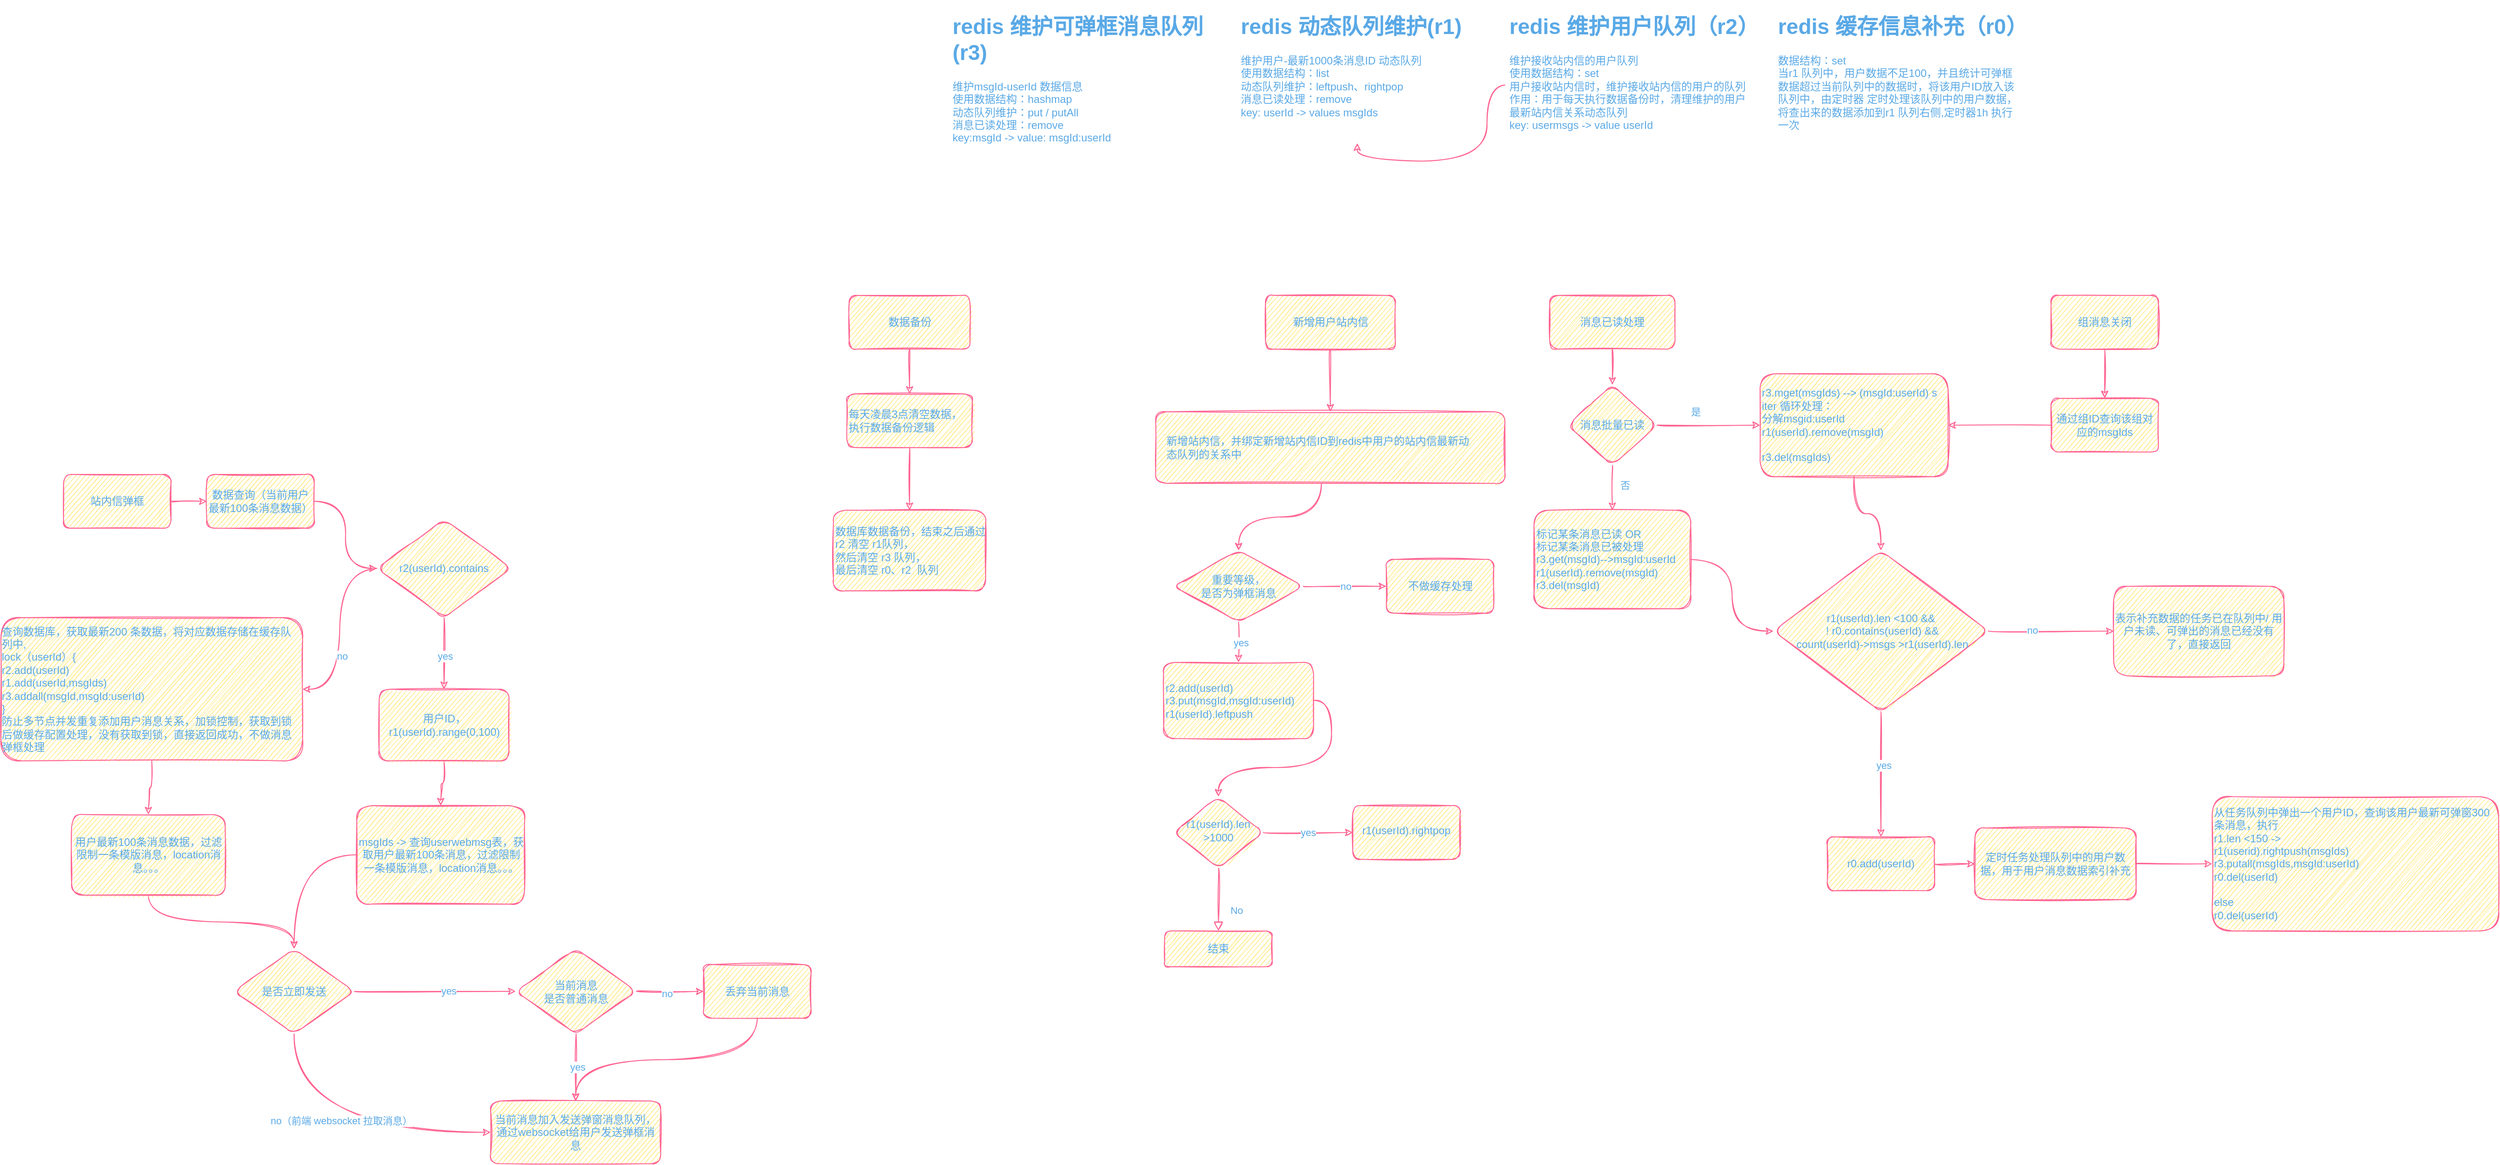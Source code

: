 <mxfile version="16.4.7" type="github">
  <diagram id="C5RBs43oDa-KdzZeNtuy" name="Page-1">
    <mxGraphModel dx="2837" dy="1937" grid="1" gridSize="10" guides="1" tooltips="1" connect="1" arrows="1" fold="1" page="1" pageScale="1" pageWidth="827" pageHeight="1169" math="0" shadow="0">
      <root>
        <mxCell id="WIyWlLk6GJQsqaUBKTNV-0" />
        <mxCell id="WIyWlLk6GJQsqaUBKTNV-1" parent="WIyWlLk6GJQsqaUBKTNV-0" />
        <mxCell id="-cFR_FY4Ac59gnSg9RBy-1" value="" style="edgeStyle=orthogonalEdgeStyle;curved=1;rounded=1;sketch=1;orthogonalLoop=1;jettySize=auto;html=1;fontColor=#5AA9E6;strokeColor=#FF6392;fillColor=#FFE45E;" edge="1" parent="WIyWlLk6GJQsqaUBKTNV-1" source="WIyWlLk6GJQsqaUBKTNV-3" target="-cFR_FY4Ac59gnSg9RBy-0">
          <mxGeometry relative="1" as="geometry" />
        </mxCell>
        <mxCell id="WIyWlLk6GJQsqaUBKTNV-3" value="新增用户站内信" style="rounded=1;whiteSpace=wrap;html=1;fontSize=12;glass=0;strokeWidth=1;shadow=0;sketch=1;fillColor=#FFE45E;strokeColor=#FF6392;fontColor=#5AA9E6;" parent="WIyWlLk6GJQsqaUBKTNV-1" vertex="1">
          <mxGeometry x="252.5" y="-60" width="145" height="60" as="geometry" />
        </mxCell>
        <mxCell id="WIyWlLk6GJQsqaUBKTNV-8" value="No" style="rounded=1;html=1;jettySize=auto;orthogonalLoop=1;fontSize=11;endArrow=block;endFill=0;endSize=8;strokeWidth=1;shadow=0;labelBackgroundColor=none;edgeStyle=orthogonalEdgeStyle;sketch=1;curved=1;strokeColor=#FF6392;fontColor=#5AA9E6;" parent="WIyWlLk6GJQsqaUBKTNV-1" source="WIyWlLk6GJQsqaUBKTNV-10" target="WIyWlLk6GJQsqaUBKTNV-11" edge="1">
          <mxGeometry x="0.333" y="20" relative="1" as="geometry">
            <mxPoint as="offset" />
          </mxGeometry>
        </mxCell>
        <mxCell id="-cFR_FY4Ac59gnSg9RBy-32" value="yes" style="edgeStyle=orthogonalEdgeStyle;curved=1;rounded=1;sketch=1;orthogonalLoop=1;jettySize=auto;html=1;fontColor=#5AA9E6;strokeColor=#FF6392;fillColor=#FFE45E;" edge="1" parent="WIyWlLk6GJQsqaUBKTNV-1" source="WIyWlLk6GJQsqaUBKTNV-10" target="-cFR_FY4Ac59gnSg9RBy-31">
          <mxGeometry relative="1" as="geometry" />
        </mxCell>
        <mxCell id="WIyWlLk6GJQsqaUBKTNV-10" value="r1(userId).len&lt;br&gt;&amp;gt;1000" style="rhombus;whiteSpace=wrap;html=1;shadow=0;fontFamily=Helvetica;fontSize=12;align=center;strokeWidth=1;spacing=6;spacingTop=-4;sketch=1;rounded=1;fillColor=#FFE45E;strokeColor=#FF6392;fontColor=#5AA9E6;" parent="WIyWlLk6GJQsqaUBKTNV-1" vertex="1">
          <mxGeometry x="150" y="500" width="100" height="80" as="geometry" />
        </mxCell>
        <mxCell id="WIyWlLk6GJQsqaUBKTNV-11" value="结束" style="rounded=1;whiteSpace=wrap;html=1;fontSize=12;glass=0;strokeWidth=1;shadow=0;sketch=1;fillColor=#FFE45E;strokeColor=#FF6392;fontColor=#5AA9E6;" parent="WIyWlLk6GJQsqaUBKTNV-1" vertex="1">
          <mxGeometry x="140" y="650" width="120" height="40" as="geometry" />
        </mxCell>
        <mxCell id="-cFR_FY4Ac59gnSg9RBy-0" value="" style="whiteSpace=wrap;html=1;fillColor=#FFE45E;strokeColor=#FF6392;fontColor=#5AA9E6;rounded=1;glass=0;strokeWidth=1;shadow=0;sketch=1;" vertex="1" parent="WIyWlLk6GJQsqaUBKTNV-1">
          <mxGeometry x="130" y="70" width="390" height="80" as="geometry" />
        </mxCell>
        <mxCell id="-cFR_FY4Ac59gnSg9RBy-24" value="" style="edgeStyle=orthogonalEdgeStyle;curved=1;rounded=1;sketch=1;orthogonalLoop=1;jettySize=auto;html=1;fontColor=#5AA9E6;strokeColor=#FF6392;fillColor=#FFE45E;" edge="1" parent="WIyWlLk6GJQsqaUBKTNV-1" source="-cFR_FY4Ac59gnSg9RBy-3" target="-cFR_FY4Ac59gnSg9RBy-23">
          <mxGeometry relative="1" as="geometry" />
        </mxCell>
        <mxCell id="-cFR_FY4Ac59gnSg9RBy-3" value="新增站内信，并绑定新增站内信ID到redis中用户的站内信最新动态队列的关系中&lt;br&gt;" style="text;html=1;strokeColor=none;fillColor=none;align=left;verticalAlign=middle;whiteSpace=wrap;rounded=1;sketch=1;fontColor=#5AA9E6;" vertex="1" parent="WIyWlLk6GJQsqaUBKTNV-1">
          <mxGeometry x="140" y="70" width="350" height="80" as="geometry" />
        </mxCell>
        <mxCell id="-cFR_FY4Ac59gnSg9RBy-7" value="&lt;h1&gt;redis 动态队列维护(r1)&lt;/h1&gt;&lt;div&gt;维护用户-最新1000条消息ID 动态队列&lt;/div&gt;&lt;div&gt;使用数据结构：list&lt;/div&gt;&lt;div&gt;动态队列维护：leftpush、rightpop&lt;/div&gt;&lt;div&gt;消息已读处理：remove&lt;/div&gt;&lt;div&gt;key: userId -&amp;gt; values msgIds&lt;/div&gt;" style="text;html=1;strokeColor=none;fillColor=none;spacing=5;spacingTop=-20;whiteSpace=wrap;overflow=hidden;rounded=1;sketch=1;fontColor=#5AA9E6;" vertex="1" parent="WIyWlLk6GJQsqaUBKTNV-1">
          <mxGeometry x="220" y="-380" width="270" height="150" as="geometry" />
        </mxCell>
        <mxCell id="-cFR_FY4Ac59gnSg9RBy-9" style="edgeStyle=orthogonalEdgeStyle;curved=1;rounded=1;sketch=1;orthogonalLoop=1;jettySize=auto;html=1;entryX=0.5;entryY=1;entryDx=0;entryDy=0;fontColor=#5AA9E6;strokeColor=#FF6392;fillColor=#FFE45E;" edge="1" parent="WIyWlLk6GJQsqaUBKTNV-1" source="-cFR_FY4Ac59gnSg9RBy-8" target="-cFR_FY4Ac59gnSg9RBy-7">
          <mxGeometry relative="1" as="geometry" />
        </mxCell>
        <mxCell id="-cFR_FY4Ac59gnSg9RBy-8" value="&lt;h1&gt;redis 维护用户队列（r2）&lt;/h1&gt;&lt;div&gt;维护接收站内信的用户队列&lt;/div&gt;&lt;div&gt;使用数据结构：set&lt;/div&gt;&lt;div&gt;用户接收站内信时，维护接收站内信的用户的队列&lt;/div&gt;&lt;div&gt;作用：用于每天执行数据备份时，清理维护的用户最新站内信关系动态队列&lt;/div&gt;&lt;div&gt;key: usermsgs -&amp;gt; value userId&lt;/div&gt;" style="text;html=1;strokeColor=none;fillColor=none;spacing=5;spacingTop=-20;whiteSpace=wrap;overflow=hidden;rounded=1;sketch=1;fontColor=#5AA9E6;" vertex="1" parent="WIyWlLk6GJQsqaUBKTNV-1">
          <mxGeometry x="520" y="-380" width="280" height="170" as="geometry" />
        </mxCell>
        <mxCell id="-cFR_FY4Ac59gnSg9RBy-14" value="" style="edgeStyle=orthogonalEdgeStyle;curved=1;rounded=1;sketch=1;orthogonalLoop=1;jettySize=auto;html=1;fontColor=#5AA9E6;strokeColor=#FF6392;fillColor=#FFE45E;" edge="1" parent="WIyWlLk6GJQsqaUBKTNV-1" source="-cFR_FY4Ac59gnSg9RBy-10" target="-cFR_FY4Ac59gnSg9RBy-13">
          <mxGeometry relative="1" as="geometry" />
        </mxCell>
        <mxCell id="-cFR_FY4Ac59gnSg9RBy-10" value="消息已读处理" style="rounded=1;whiteSpace=wrap;html=1;fontSize=12;glass=0;strokeWidth=1;shadow=0;sketch=1;fillColor=#FFE45E;strokeColor=#FF6392;fontColor=#5AA9E6;" vertex="1" parent="WIyWlLk6GJQsqaUBKTNV-1">
          <mxGeometry x="570" y="-60" width="140" height="60" as="geometry" />
        </mxCell>
        <mxCell id="-cFR_FY4Ac59gnSg9RBy-16" value="" style="edgeStyle=orthogonalEdgeStyle;curved=1;rounded=1;sketch=1;orthogonalLoop=1;jettySize=auto;html=1;fontColor=#5AA9E6;strokeColor=#FF6392;fillColor=#FFE45E;" edge="1" parent="WIyWlLk6GJQsqaUBKTNV-1" source="-cFR_FY4Ac59gnSg9RBy-13" target="-cFR_FY4Ac59gnSg9RBy-15">
          <mxGeometry relative="1" as="geometry" />
        </mxCell>
        <mxCell id="-cFR_FY4Ac59gnSg9RBy-20" value="否" style="edgeLabel;html=1;align=right;verticalAlign=middle;resizable=0;points=[];fontColor=#5AA9E6;rounded=1;" vertex="1" connectable="0" parent="-cFR_FY4Ac59gnSg9RBy-16">
          <mxGeometry x="-0.133" y="4" relative="1" as="geometry">
            <mxPoint x="16" as="offset" />
          </mxGeometry>
        </mxCell>
        <mxCell id="-cFR_FY4Ac59gnSg9RBy-18" value="" style="edgeStyle=orthogonalEdgeStyle;curved=1;rounded=1;sketch=1;orthogonalLoop=1;jettySize=auto;html=1;fontColor=#5AA9E6;strokeColor=#FF6392;fillColor=#FFE45E;" edge="1" parent="WIyWlLk6GJQsqaUBKTNV-1" source="-cFR_FY4Ac59gnSg9RBy-13" target="-cFR_FY4Ac59gnSg9RBy-17">
          <mxGeometry relative="1" as="geometry" />
        </mxCell>
        <mxCell id="-cFR_FY4Ac59gnSg9RBy-19" value="是" style="edgeLabel;html=1;align=center;verticalAlign=middle;resizable=0;points=[];fontColor=#5AA9E6;rounded=1;" vertex="1" connectable="0" parent="-cFR_FY4Ac59gnSg9RBy-18">
          <mxGeometry x="-0.257" y="4" relative="1" as="geometry">
            <mxPoint y="-11" as="offset" />
          </mxGeometry>
        </mxCell>
        <mxCell id="-cFR_FY4Ac59gnSg9RBy-13" value="消息批量已读" style="rhombus;whiteSpace=wrap;html=1;fillColor=#FFE45E;strokeColor=#FF6392;fontColor=#5AA9E6;rounded=1;glass=0;strokeWidth=1;shadow=0;sketch=1;" vertex="1" parent="WIyWlLk6GJQsqaUBKTNV-1">
          <mxGeometry x="590" y="40" width="100" height="90" as="geometry" />
        </mxCell>
        <mxCell id="-cFR_FY4Ac59gnSg9RBy-34" value="" style="edgeStyle=orthogonalEdgeStyle;curved=1;rounded=1;sketch=1;orthogonalLoop=1;jettySize=auto;html=1;fontColor=#5AA9E6;strokeColor=#FF6392;fillColor=#FFE45E;" edge="1" parent="WIyWlLk6GJQsqaUBKTNV-1" source="-cFR_FY4Ac59gnSg9RBy-15" target="-cFR_FY4Ac59gnSg9RBy-33">
          <mxGeometry relative="1" as="geometry" />
        </mxCell>
        <mxCell id="-cFR_FY4Ac59gnSg9RBy-15" value="标记某条消息已读 OR&lt;br&gt;标记某条消息已被处理&lt;br&gt;r3.get(msgId)--&amp;gt;msgId:userId&lt;br&gt;r1(userId).remove(msgId)&lt;br&gt;r3.del(msgId)" style="whiteSpace=wrap;html=1;fillColor=#FFE45E;strokeColor=#FF6392;fontColor=#5AA9E6;rounded=1;glass=0;strokeWidth=1;shadow=0;sketch=1;align=left;" vertex="1" parent="WIyWlLk6GJQsqaUBKTNV-1">
          <mxGeometry x="552.5" y="180" width="175" height="110" as="geometry" />
        </mxCell>
        <mxCell id="-cFR_FY4Ac59gnSg9RBy-35" style="edgeStyle=orthogonalEdgeStyle;curved=1;rounded=1;sketch=1;orthogonalLoop=1;jettySize=auto;html=1;exitX=0.5;exitY=1;exitDx=0;exitDy=0;entryX=0.5;entryY=0;entryDx=0;entryDy=0;fontColor=#5AA9E6;strokeColor=#FF6392;fillColor=#FFE45E;" edge="1" parent="WIyWlLk6GJQsqaUBKTNV-1" source="-cFR_FY4Ac59gnSg9RBy-17" target="-cFR_FY4Ac59gnSg9RBy-33">
          <mxGeometry relative="1" as="geometry" />
        </mxCell>
        <mxCell id="-cFR_FY4Ac59gnSg9RBy-17" value="r3.mget(msgIds) --&amp;gt; (msgId:userId) s&lt;br&gt;iter 循环处理：&lt;br&gt;分解msgid:userId&amp;nbsp;&lt;br&gt;r1(userId).remove(msgId)&lt;br&gt;&lt;br&gt;r3.del(msgIds)&lt;br&gt;&lt;div&gt;&lt;/div&gt;" style="whiteSpace=wrap;html=1;fillColor=#FFE45E;strokeColor=#FF6392;fontColor=#5AA9E6;rounded=1;glass=0;strokeWidth=1;shadow=0;sketch=1;align=left;" vertex="1" parent="WIyWlLk6GJQsqaUBKTNV-1">
          <mxGeometry x="805" y="27.5" width="210" height="115" as="geometry" />
        </mxCell>
        <mxCell id="-cFR_FY4Ac59gnSg9RBy-22" value="&lt;h1&gt;redis 维护可弹框消息队列(r3)&lt;/h1&gt;&lt;div&gt;维护msgId-userId 数据信息&lt;/div&gt;&lt;div&gt;&lt;span&gt;使用数据结构：hashmap&lt;/span&gt;&lt;br&gt;&lt;/div&gt;&lt;div&gt;动态队列维护：put / putAll&lt;/div&gt;&lt;div&gt;&lt;span&gt;消息已读处理：remove&lt;/span&gt;&lt;/div&gt;&lt;div&gt;&lt;span&gt;key:msgId -&amp;gt; value: msgId:userId&lt;/span&gt;&lt;/div&gt;" style="text;html=1;strokeColor=none;fillColor=none;spacing=5;spacingTop=-20;whiteSpace=wrap;overflow=hidden;rounded=1;sketch=1;fontColor=#5AA9E6;" vertex="1" parent="WIyWlLk6GJQsqaUBKTNV-1">
          <mxGeometry x="-102.5" y="-380" width="300" height="160" as="geometry" />
        </mxCell>
        <mxCell id="-cFR_FY4Ac59gnSg9RBy-26" value="" style="edgeStyle=orthogonalEdgeStyle;curved=1;rounded=1;sketch=1;orthogonalLoop=1;jettySize=auto;html=1;fontColor=#5AA9E6;strokeColor=#FF6392;fillColor=#FFE45E;" edge="1" parent="WIyWlLk6GJQsqaUBKTNV-1" source="-cFR_FY4Ac59gnSg9RBy-23" target="-cFR_FY4Ac59gnSg9RBy-25">
          <mxGeometry relative="1" as="geometry" />
        </mxCell>
        <mxCell id="-cFR_FY4Ac59gnSg9RBy-27" value="yes" style="edgeLabel;html=1;align=center;verticalAlign=middle;resizable=0;points=[];fontColor=#5AA9E6;rounded=1;" vertex="1" connectable="0" parent="-cFR_FY4Ac59gnSg9RBy-26">
          <mxGeometry x="0.022" y="2" relative="1" as="geometry">
            <mxPoint as="offset" />
          </mxGeometry>
        </mxCell>
        <mxCell id="-cFR_FY4Ac59gnSg9RBy-29" value="no" style="edgeStyle=orthogonalEdgeStyle;curved=1;rounded=1;sketch=1;orthogonalLoop=1;jettySize=auto;html=1;fontColor=#5AA9E6;strokeColor=#FF6392;fillColor=#FFE45E;" edge="1" parent="WIyWlLk6GJQsqaUBKTNV-1" source="-cFR_FY4Ac59gnSg9RBy-23" target="-cFR_FY4Ac59gnSg9RBy-28">
          <mxGeometry relative="1" as="geometry" />
        </mxCell>
        <mxCell id="-cFR_FY4Ac59gnSg9RBy-23" value="重要等级，&lt;br&gt;是否为弹框消息" style="rhombus;whiteSpace=wrap;html=1;rounded=1;sketch=1;fontColor=#5AA9E6;strokeColor=#FF6392;fillColor=#FFE45E;" vertex="1" parent="WIyWlLk6GJQsqaUBKTNV-1">
          <mxGeometry x="150" y="225" width="145" height="80" as="geometry" />
        </mxCell>
        <mxCell id="-cFR_FY4Ac59gnSg9RBy-30" style="edgeStyle=orthogonalEdgeStyle;curved=1;rounded=1;sketch=1;orthogonalLoop=1;jettySize=auto;html=1;exitX=1;exitY=0.5;exitDx=0;exitDy=0;fontColor=#5AA9E6;strokeColor=#FF6392;fillColor=#FFE45E;" edge="1" parent="WIyWlLk6GJQsqaUBKTNV-1" source="-cFR_FY4Ac59gnSg9RBy-25" target="WIyWlLk6GJQsqaUBKTNV-10">
          <mxGeometry relative="1" as="geometry" />
        </mxCell>
        <mxCell id="-cFR_FY4Ac59gnSg9RBy-25" value="&lt;span&gt;r2.add(userId)&lt;/span&gt;&lt;br&gt;&lt;span&gt;r3.put(msgId,msgId:userId)&lt;br&gt;&lt;/span&gt;r1(userId).leftpush" style="whiteSpace=wrap;html=1;fillColor=#FFE45E;strokeColor=#FF6392;fontColor=#5AA9E6;rounded=1;sketch=1;align=left;" vertex="1" parent="WIyWlLk6GJQsqaUBKTNV-1">
          <mxGeometry x="138.75" y="350" width="167.5" height="85" as="geometry" />
        </mxCell>
        <mxCell id="-cFR_FY4Ac59gnSg9RBy-28" value="不做缓存处理" style="whiteSpace=wrap;html=1;fillColor=#FFE45E;strokeColor=#FF6392;fontColor=#5AA9E6;rounded=1;sketch=1;" vertex="1" parent="WIyWlLk6GJQsqaUBKTNV-1">
          <mxGeometry x="387.5" y="235" width="120" height="60" as="geometry" />
        </mxCell>
        <mxCell id="-cFR_FY4Ac59gnSg9RBy-31" value="r1(userId).rightpop" style="whiteSpace=wrap;html=1;fillColor=#FFE45E;strokeColor=#FF6392;fontColor=#5AA9E6;shadow=0;strokeWidth=1;spacing=6;spacingTop=-4;sketch=1;rounded=1;" vertex="1" parent="WIyWlLk6GJQsqaUBKTNV-1">
          <mxGeometry x="350" y="510" width="120" height="60" as="geometry" />
        </mxCell>
        <mxCell id="-cFR_FY4Ac59gnSg9RBy-46" value="" style="edgeStyle=orthogonalEdgeStyle;curved=1;rounded=1;sketch=1;orthogonalLoop=1;jettySize=auto;html=1;fontColor=#5AA9E6;strokeColor=#FF6392;fillColor=#FFE45E;" edge="1" parent="WIyWlLk6GJQsqaUBKTNV-1" source="-cFR_FY4Ac59gnSg9RBy-33" target="-cFR_FY4Ac59gnSg9RBy-45">
          <mxGeometry relative="1" as="geometry" />
        </mxCell>
        <mxCell id="-cFR_FY4Ac59gnSg9RBy-47" value="yes" style="edgeLabel;html=1;align=center;verticalAlign=middle;resizable=0;points=[];fontColor=#5AA9E6;rounded=1;" vertex="1" connectable="0" parent="-cFR_FY4Ac59gnSg9RBy-46">
          <mxGeometry x="-0.143" y="3" relative="1" as="geometry">
            <mxPoint as="offset" />
          </mxGeometry>
        </mxCell>
        <mxCell id="-cFR_FY4Ac59gnSg9RBy-49" value="" style="edgeStyle=orthogonalEdgeStyle;curved=1;rounded=1;sketch=1;orthogonalLoop=1;jettySize=auto;html=1;fontColor=#5AA9E6;strokeColor=#FF6392;fillColor=#FFE45E;" edge="1" parent="WIyWlLk6GJQsqaUBKTNV-1" source="-cFR_FY4Ac59gnSg9RBy-33" target="-cFR_FY4Ac59gnSg9RBy-48">
          <mxGeometry relative="1" as="geometry" />
        </mxCell>
        <mxCell id="-cFR_FY4Ac59gnSg9RBy-50" value="no" style="edgeLabel;html=1;align=center;verticalAlign=middle;resizable=0;points=[];fontColor=#5AA9E6;rounded=1;" vertex="1" connectable="0" parent="-cFR_FY4Ac59gnSg9RBy-49">
          <mxGeometry x="-0.3" y="1" relative="1" as="geometry">
            <mxPoint as="offset" />
          </mxGeometry>
        </mxCell>
        <mxCell id="-cFR_FY4Ac59gnSg9RBy-33" value="r1(userId).len &amp;lt;100 &amp;amp;&amp;amp;&lt;br&gt;&amp;nbsp;! r0.contains(userId) &amp;amp;&amp;amp;&lt;br&gt;&amp;nbsp;count(userId)-&amp;gt;msgs &amp;gt;r1(userId).len" style="rhombus;whiteSpace=wrap;html=1;align=center;fillColor=#FFE45E;strokeColor=#FF6392;fontColor=#5AA9E6;rounded=1;glass=0;strokeWidth=1;shadow=0;sketch=1;" vertex="1" parent="WIyWlLk6GJQsqaUBKTNV-1">
          <mxGeometry x="820" y="225" width="240" height="180" as="geometry" />
        </mxCell>
        <mxCell id="-cFR_FY4Ac59gnSg9RBy-36" value="&lt;h1&gt;redis 缓存信息补充（r0）&lt;/h1&gt;&lt;div&gt;数据结构：set&lt;/div&gt;&lt;div&gt;当r1 队列中，用户数据不足100，并且统计可弹框数据超过当前队列中的数据时，将该用户ID放入该队列中，由定时器 定时处理该队列中的用户数据，将查出来的数据添加到r1 队列右侧,定时器1h 执行一次&lt;/div&gt;" style="text;html=1;strokeColor=none;fillColor=none;spacing=5;spacingTop=-20;whiteSpace=wrap;overflow=hidden;rounded=1;sketch=1;fontColor=#5AA9E6;" vertex="1" parent="WIyWlLk6GJQsqaUBKTNV-1">
          <mxGeometry x="820" y="-380" width="280" height="170" as="geometry" />
        </mxCell>
        <mxCell id="-cFR_FY4Ac59gnSg9RBy-52" value="" style="edgeStyle=orthogonalEdgeStyle;curved=1;rounded=1;sketch=1;orthogonalLoop=1;jettySize=auto;html=1;fontColor=#5AA9E6;strokeColor=#FF6392;fillColor=#FFE45E;" edge="1" parent="WIyWlLk6GJQsqaUBKTNV-1" source="-cFR_FY4Ac59gnSg9RBy-45" target="-cFR_FY4Ac59gnSg9RBy-51">
          <mxGeometry relative="1" as="geometry" />
        </mxCell>
        <mxCell id="-cFR_FY4Ac59gnSg9RBy-45" value="r0.add(userId)" style="rounded=1;whiteSpace=wrap;html=1;fillColor=#FFE45E;strokeColor=#FF6392;fontColor=#5AA9E6;glass=0;strokeWidth=1;shadow=0;sketch=1;" vertex="1" parent="WIyWlLk6GJQsqaUBKTNV-1">
          <mxGeometry x="880" y="545" width="120" height="60" as="geometry" />
        </mxCell>
        <mxCell id="-cFR_FY4Ac59gnSg9RBy-48" value="表示补充数据的任务已在队列中/ 用户未读、可弹出的消息已经没有了，直接返回" style="whiteSpace=wrap;html=1;fillColor=#FFE45E;strokeColor=#FF6392;fontColor=#5AA9E6;rounded=1;glass=0;strokeWidth=1;shadow=0;sketch=1;" vertex="1" parent="WIyWlLk6GJQsqaUBKTNV-1">
          <mxGeometry x="1200" y="265" width="190" height="100" as="geometry" />
        </mxCell>
        <mxCell id="-cFR_FY4Ac59gnSg9RBy-60" value="" style="edgeStyle=orthogonalEdgeStyle;curved=1;rounded=1;sketch=1;orthogonalLoop=1;jettySize=auto;html=1;fontColor=#5AA9E6;strokeColor=#FF6392;fillColor=#FFE45E;" edge="1" parent="WIyWlLk6GJQsqaUBKTNV-1" source="-cFR_FY4Ac59gnSg9RBy-51" target="-cFR_FY4Ac59gnSg9RBy-59">
          <mxGeometry relative="1" as="geometry" />
        </mxCell>
        <mxCell id="-cFR_FY4Ac59gnSg9RBy-51" value="定时任务处理队列中的用户数据，用于用户消息数据索引补充" style="whiteSpace=wrap;html=1;fillColor=#FFE45E;strokeColor=#FF6392;fontColor=#5AA9E6;rounded=1;glass=0;strokeWidth=1;shadow=0;sketch=1;" vertex="1" parent="WIyWlLk6GJQsqaUBKTNV-1">
          <mxGeometry x="1045" y="535" width="180" height="80" as="geometry" />
        </mxCell>
        <mxCell id="-cFR_FY4Ac59gnSg9RBy-57" value="" style="edgeStyle=orthogonalEdgeStyle;curved=1;rounded=1;sketch=1;orthogonalLoop=1;jettySize=auto;html=1;fontColor=#5AA9E6;strokeColor=#FF6392;fillColor=#FFE45E;" edge="1" parent="WIyWlLk6GJQsqaUBKTNV-1" source="-cFR_FY4Ac59gnSg9RBy-53" target="-cFR_FY4Ac59gnSg9RBy-56">
          <mxGeometry relative="1" as="geometry" />
        </mxCell>
        <mxCell id="-cFR_FY4Ac59gnSg9RBy-53" value="组消息关闭" style="whiteSpace=wrap;html=1;rounded=1;sketch=1;fontColor=#5AA9E6;strokeColor=#FF6392;fillColor=#FFE45E;" vertex="1" parent="WIyWlLk6GJQsqaUBKTNV-1">
          <mxGeometry x="1130" y="-60" width="120" height="60" as="geometry" />
        </mxCell>
        <mxCell id="-cFR_FY4Ac59gnSg9RBy-58" style="edgeStyle=orthogonalEdgeStyle;curved=1;rounded=1;sketch=1;orthogonalLoop=1;jettySize=auto;html=1;exitX=0;exitY=0.5;exitDx=0;exitDy=0;entryX=1;entryY=0.5;entryDx=0;entryDy=0;fontColor=#5AA9E6;strokeColor=#FF6392;fillColor=#FFE45E;" edge="1" parent="WIyWlLk6GJQsqaUBKTNV-1" source="-cFR_FY4Ac59gnSg9RBy-56" target="-cFR_FY4Ac59gnSg9RBy-17">
          <mxGeometry relative="1" as="geometry" />
        </mxCell>
        <mxCell id="-cFR_FY4Ac59gnSg9RBy-56" value="通过组ID查询该组对应的msgIds" style="whiteSpace=wrap;html=1;fillColor=#FFE45E;strokeColor=#FF6392;fontColor=#5AA9E6;rounded=1;sketch=1;" vertex="1" parent="WIyWlLk6GJQsqaUBKTNV-1">
          <mxGeometry x="1130" y="55" width="120" height="60" as="geometry" />
        </mxCell>
        <mxCell id="-cFR_FY4Ac59gnSg9RBy-59" value="从任务队列中弹出一个用户ID，查询该用户最新可弹窗300条消息，执行&lt;br&gt;r1.len &amp;lt;150 -&amp;gt;&lt;br&gt;r1(userid).rightpush(msgIds)&lt;br&gt;r3.putall(msgIds,msgId:userId)&lt;br&gt;r0.del(userId)&lt;br&gt;&lt;br&gt;else&amp;nbsp;&lt;br&gt;r0.del(userId)" style="whiteSpace=wrap;html=1;fillColor=#FFE45E;strokeColor=#FF6392;fontColor=#5AA9E6;rounded=1;glass=0;strokeWidth=1;shadow=0;sketch=1;align=left;" vertex="1" parent="WIyWlLk6GJQsqaUBKTNV-1">
          <mxGeometry x="1310" y="500" width="320" height="150" as="geometry" />
        </mxCell>
        <mxCell id="-cFR_FY4Ac59gnSg9RBy-74" value="" style="edgeStyle=orthogonalEdgeStyle;curved=1;rounded=1;sketch=1;orthogonalLoop=1;jettySize=auto;html=1;fontColor=#5AA9E6;strokeColor=#FF6392;fillColor=#FFE45E;" edge="1" parent="WIyWlLk6GJQsqaUBKTNV-1" source="-cFR_FY4Ac59gnSg9RBy-61" target="-cFR_FY4Ac59gnSg9RBy-73">
          <mxGeometry relative="1" as="geometry" />
        </mxCell>
        <mxCell id="-cFR_FY4Ac59gnSg9RBy-61" value="数据查询（当前用户最新100条消息数据）" style="whiteSpace=wrap;html=1;rounded=1;sketch=1;fontColor=#5AA9E6;strokeColor=#FF6392;fillColor=#FFE45E;" vertex="1" parent="WIyWlLk6GJQsqaUBKTNV-1">
          <mxGeometry x="-930" y="140" width="120" height="60" as="geometry" />
        </mxCell>
        <mxCell id="-cFR_FY4Ac59gnSg9RBy-93" value="" style="edgeStyle=orthogonalEdgeStyle;curved=1;rounded=1;sketch=1;orthogonalLoop=1;jettySize=auto;html=1;fontColor=#5AA9E6;strokeColor=#FF6392;fillColor=#FFE45E;entryX=0.5;entryY=0;entryDx=0;entryDy=0;" edge="1" parent="WIyWlLk6GJQsqaUBKTNV-1" source="-cFR_FY4Ac59gnSg9RBy-64" target="-cFR_FY4Ac59gnSg9RBy-106">
          <mxGeometry relative="1" as="geometry">
            <mxPoint x="-720" y="770" as="targetPoint" />
          </mxGeometry>
        </mxCell>
        <mxCell id="-cFR_FY4Ac59gnSg9RBy-64" value="msgIds -&amp;gt; 查询userwebmsg表，获取用户最新100条消息，过滤限制一条模版消息，location消息。。。" style="whiteSpace=wrap;html=1;rounded=1;sketch=1;fontColor=#5AA9E6;strokeColor=#FF6392;fillColor=#FFE45E;" vertex="1" parent="WIyWlLk6GJQsqaUBKTNV-1">
          <mxGeometry x="-762.5" y="510" width="187.5" height="110" as="geometry" />
        </mxCell>
        <mxCell id="-cFR_FY4Ac59gnSg9RBy-68" value="" style="edgeStyle=orthogonalEdgeStyle;curved=1;rounded=1;sketch=1;orthogonalLoop=1;jettySize=auto;html=1;fontColor=#5AA9E6;strokeColor=#FF6392;fillColor=#FFE45E;exitX=0.5;exitY=1;exitDx=0;exitDy=0;" edge="1" parent="WIyWlLk6GJQsqaUBKTNV-1" source="-cFR_FY4Ac59gnSg9RBy-66" target="-cFR_FY4Ac59gnSg9RBy-67">
          <mxGeometry relative="1" as="geometry">
            <mxPoint x="-170" y="-40" as="sourcePoint" />
          </mxGeometry>
        </mxCell>
        <mxCell id="-cFR_FY4Ac59gnSg9RBy-66" value="数据备份" style="whiteSpace=wrap;html=1;rounded=1;sketch=1;fontColor=#5AA9E6;strokeColor=#FF6392;fillColor=#FFE45E;" vertex="1" parent="WIyWlLk6GJQsqaUBKTNV-1">
          <mxGeometry x="-212.5" y="-60" width="135" height="60" as="geometry" />
        </mxCell>
        <mxCell id="-cFR_FY4Ac59gnSg9RBy-72" value="" style="edgeStyle=orthogonalEdgeStyle;curved=1;rounded=1;sketch=1;orthogonalLoop=1;jettySize=auto;html=1;fontColor=#5AA9E6;strokeColor=#FF6392;fillColor=#FFE45E;" edge="1" parent="WIyWlLk6GJQsqaUBKTNV-1" source="-cFR_FY4Ac59gnSg9RBy-67" target="-cFR_FY4Ac59gnSg9RBy-71">
          <mxGeometry relative="1" as="geometry" />
        </mxCell>
        <mxCell id="-cFR_FY4Ac59gnSg9RBy-67" value="每天凌晨3点清空数据，执行数据备份逻辑" style="whiteSpace=wrap;html=1;fillColor=#FFE45E;strokeColor=#FF6392;fontColor=#5AA9E6;rounded=1;sketch=1;align=left;" vertex="1" parent="WIyWlLk6GJQsqaUBKTNV-1">
          <mxGeometry x="-215" y="50" width="140" height="60" as="geometry" />
        </mxCell>
        <mxCell id="-cFR_FY4Ac59gnSg9RBy-71" value="数据库数据备份，结束之后通过r2 清空 r1队列，&lt;br&gt;然后清空 r3 队列，&lt;br&gt;最后清空 r0、r2&amp;nbsp; 队列" style="whiteSpace=wrap;html=1;align=left;fillColor=#FFE45E;strokeColor=#FF6392;fontColor=#5AA9E6;rounded=1;sketch=1;" vertex="1" parent="WIyWlLk6GJQsqaUBKTNV-1">
          <mxGeometry x="-230" y="180" width="170" height="90" as="geometry" />
        </mxCell>
        <mxCell id="-cFR_FY4Ac59gnSg9RBy-76" value="" style="edgeStyle=orthogonalEdgeStyle;curved=1;rounded=1;sketch=1;orthogonalLoop=1;jettySize=auto;html=1;fontColor=#5AA9E6;strokeColor=#FF6392;fillColor=#FFE45E;" edge="1" parent="WIyWlLk6GJQsqaUBKTNV-1" source="-cFR_FY4Ac59gnSg9RBy-73" target="-cFR_FY4Ac59gnSg9RBy-75">
          <mxGeometry relative="1" as="geometry" />
        </mxCell>
        <mxCell id="-cFR_FY4Ac59gnSg9RBy-77" value="yes" style="edgeLabel;html=1;align=center;verticalAlign=middle;resizable=0;points=[];fontColor=#5AA9E6;rounded=1;" vertex="1" connectable="0" parent="-cFR_FY4Ac59gnSg9RBy-76">
          <mxGeometry x="0.08" y="1" relative="1" as="geometry">
            <mxPoint as="offset" />
          </mxGeometry>
        </mxCell>
        <mxCell id="-cFR_FY4Ac59gnSg9RBy-79" value="" style="edgeStyle=orthogonalEdgeStyle;curved=1;rounded=1;sketch=1;orthogonalLoop=1;jettySize=auto;html=1;fontColor=#5AA9E6;strokeColor=#FF6392;fillColor=#FFE45E;" edge="1" parent="WIyWlLk6GJQsqaUBKTNV-1" source="-cFR_FY4Ac59gnSg9RBy-73" target="-cFR_FY4Ac59gnSg9RBy-78">
          <mxGeometry relative="1" as="geometry" />
        </mxCell>
        <mxCell id="-cFR_FY4Ac59gnSg9RBy-80" value="no" style="edgeLabel;html=1;align=center;verticalAlign=middle;resizable=0;points=[];fontColor=#5AA9E6;rounded=1;" vertex="1" connectable="0" parent="-cFR_FY4Ac59gnSg9RBy-79">
          <mxGeometry x="0.274" y="2" relative="1" as="geometry">
            <mxPoint as="offset" />
          </mxGeometry>
        </mxCell>
        <mxCell id="-cFR_FY4Ac59gnSg9RBy-73" value="r2(userId).contains" style="rhombus;whiteSpace=wrap;html=1;fillColor=#FFE45E;strokeColor=#FF6392;fontColor=#5AA9E6;rounded=1;sketch=1;" vertex="1" parent="WIyWlLk6GJQsqaUBKTNV-1">
          <mxGeometry x="-740" y="190" width="150" height="110" as="geometry" />
        </mxCell>
        <mxCell id="-cFR_FY4Ac59gnSg9RBy-81" style="edgeStyle=orthogonalEdgeStyle;curved=1;rounded=1;sketch=1;orthogonalLoop=1;jettySize=auto;html=1;exitX=0.5;exitY=1;exitDx=0;exitDy=0;entryX=0.5;entryY=0;entryDx=0;entryDy=0;fontColor=#5AA9E6;strokeColor=#FF6392;fillColor=#FFE45E;" edge="1" parent="WIyWlLk6GJQsqaUBKTNV-1" source="-cFR_FY4Ac59gnSg9RBy-75" target="-cFR_FY4Ac59gnSg9RBy-64">
          <mxGeometry relative="1" as="geometry" />
        </mxCell>
        <mxCell id="-cFR_FY4Ac59gnSg9RBy-75" value="&lt;span&gt;用户ID，r1(userId).range(0,100)&lt;/span&gt;" style="whiteSpace=wrap;html=1;fillColor=#FFE45E;strokeColor=#FF6392;fontColor=#5AA9E6;rounded=1;sketch=1;" vertex="1" parent="WIyWlLk6GJQsqaUBKTNV-1">
          <mxGeometry x="-737.5" y="380" width="145" height="80" as="geometry" />
        </mxCell>
        <mxCell id="-cFR_FY4Ac59gnSg9RBy-95" value="" style="edgeStyle=orthogonalEdgeStyle;curved=1;rounded=1;sketch=1;orthogonalLoop=1;jettySize=auto;html=1;fontColor=#5AA9E6;strokeColor=#FF6392;fillColor=#FFE45E;" edge="1" parent="WIyWlLk6GJQsqaUBKTNV-1" source="-cFR_FY4Ac59gnSg9RBy-78" target="-cFR_FY4Ac59gnSg9RBy-94">
          <mxGeometry relative="1" as="geometry" />
        </mxCell>
        <mxCell id="-cFR_FY4Ac59gnSg9RBy-78" value="&lt;div style=&quot;text-align: left&quot;&gt;&lt;span&gt;查询数据库，获取最新200 条数据，将对应数据存储在缓存队列中,&lt;/span&gt;&lt;/div&gt;&lt;div style=&quot;text-align: left&quot;&gt;&lt;span&gt;lock（userId）{&lt;/span&gt;&lt;/div&gt;&lt;div style=&quot;text-align: left&quot;&gt;&lt;span&gt;r2.add(userId)&lt;/span&gt;&lt;/div&gt;&lt;div style=&quot;text-align: left&quot;&gt;&lt;span&gt;r1.add(userId,msgIds)&lt;/span&gt;&lt;/div&gt;&lt;div style=&quot;text-align: left&quot;&gt;&lt;span&gt;r3.addall(msgId,msgId:userId)&lt;/span&gt;&lt;/div&gt;&lt;div style=&quot;text-align: left&quot;&gt;&lt;span&gt;}&lt;/span&gt;&lt;/div&gt;&lt;div style=&quot;text-align: left&quot;&gt;&lt;span&gt;防止多节点并发重复添加用户消息关系，加锁控制，获取到锁后做缓存配置处理，没有获取到锁，直接返回成功，不做消息弹框处理&lt;/span&gt;&lt;/div&gt;" style="whiteSpace=wrap;html=1;fillColor=#FFE45E;strokeColor=#FF6392;fontColor=#5AA9E6;rounded=1;sketch=1;" vertex="1" parent="WIyWlLk6GJQsqaUBKTNV-1">
          <mxGeometry x="-1160" y="300" width="337" height="160" as="geometry" />
        </mxCell>
        <mxCell id="-cFR_FY4Ac59gnSg9RBy-89" value="" style="edgeStyle=orthogonalEdgeStyle;curved=1;rounded=1;sketch=1;orthogonalLoop=1;jettySize=auto;html=1;fontColor=#5AA9E6;strokeColor=#FF6392;fillColor=#FFE45E;entryX=0;entryY=0.5;entryDx=0;entryDy=0;" edge="1" parent="WIyWlLk6GJQsqaUBKTNV-1" source="-cFR_FY4Ac59gnSg9RBy-82" target="-cFR_FY4Ac59gnSg9RBy-61">
          <mxGeometry relative="1" as="geometry">
            <mxPoint x="-1130" y="-25" as="targetPoint" />
          </mxGeometry>
        </mxCell>
        <mxCell id="-cFR_FY4Ac59gnSg9RBy-82" value="站内信弹框" style="whiteSpace=wrap;html=1;rounded=1;sketch=1;fontColor=#5AA9E6;strokeColor=#FF6392;fillColor=#FFE45E;" vertex="1" parent="WIyWlLk6GJQsqaUBKTNV-1">
          <mxGeometry x="-1090" y="140" width="120" height="60" as="geometry" />
        </mxCell>
        <mxCell id="-cFR_FY4Ac59gnSg9RBy-98" value="" style="edgeStyle=orthogonalEdgeStyle;curved=1;rounded=1;sketch=1;orthogonalLoop=1;jettySize=auto;html=1;fontColor=#5AA9E6;strokeColor=#FF6392;fillColor=#FFE45E;" edge="1" parent="WIyWlLk6GJQsqaUBKTNV-1" source="-cFR_FY4Ac59gnSg9RBy-92" target="-cFR_FY4Ac59gnSg9RBy-97">
          <mxGeometry relative="1" as="geometry" />
        </mxCell>
        <mxCell id="-cFR_FY4Ac59gnSg9RBy-99" value="no" style="edgeLabel;html=1;align=center;verticalAlign=middle;resizable=0;points=[];fontColor=#5AA9E6;" vertex="1" connectable="0" parent="-cFR_FY4Ac59gnSg9RBy-98">
          <mxGeometry x="-0.109" y="-1" relative="1" as="geometry">
            <mxPoint y="1" as="offset" />
          </mxGeometry>
        </mxCell>
        <mxCell id="-cFR_FY4Ac59gnSg9RBy-101" value="" style="edgeStyle=orthogonalEdgeStyle;curved=1;rounded=1;sketch=1;orthogonalLoop=1;jettySize=auto;html=1;fontColor=#5AA9E6;strokeColor=#FF6392;fillColor=#FFE45E;" edge="1" parent="WIyWlLk6GJQsqaUBKTNV-1" source="-cFR_FY4Ac59gnSg9RBy-92" target="-cFR_FY4Ac59gnSg9RBy-100">
          <mxGeometry relative="1" as="geometry" />
        </mxCell>
        <mxCell id="-cFR_FY4Ac59gnSg9RBy-102" value="yes" style="edgeLabel;html=1;align=center;verticalAlign=middle;resizable=0;points=[];fontColor=#5AA9E6;" vertex="1" connectable="0" parent="-cFR_FY4Ac59gnSg9RBy-101">
          <mxGeometry x="-0.036" y="1" relative="1" as="geometry">
            <mxPoint as="offset" />
          </mxGeometry>
        </mxCell>
        <mxCell id="-cFR_FY4Ac59gnSg9RBy-92" value="&lt;span&gt;当前消息&lt;/span&gt;&lt;br&gt;&lt;span&gt;是否普通消息&lt;/span&gt;" style="rhombus;whiteSpace=wrap;html=1;fillColor=#FFE45E;strokeColor=#FF6392;fontColor=#5AA9E6;rounded=1;sketch=1;" vertex="1" parent="WIyWlLk6GJQsqaUBKTNV-1">
          <mxGeometry x="-585" y="670" width="135" height="95" as="geometry" />
        </mxCell>
        <mxCell id="-cFR_FY4Ac59gnSg9RBy-96" style="edgeStyle=orthogonalEdgeStyle;curved=1;rounded=1;sketch=1;orthogonalLoop=1;jettySize=auto;html=1;exitX=0.5;exitY=1;exitDx=0;exitDy=0;fontColor=#5AA9E6;strokeColor=#FF6392;fillColor=#FFE45E;entryX=0.5;entryY=0;entryDx=0;entryDy=0;" edge="1" parent="WIyWlLk6GJQsqaUBKTNV-1" source="-cFR_FY4Ac59gnSg9RBy-94" target="-cFR_FY4Ac59gnSg9RBy-106">
          <mxGeometry relative="1" as="geometry">
            <mxPoint x="-820" y="760" as="targetPoint" />
          </mxGeometry>
        </mxCell>
        <mxCell id="-cFR_FY4Ac59gnSg9RBy-94" value="用户最新100条消息数据，过滤限制一条模版消息，location消息。。。" style="whiteSpace=wrap;html=1;fillColor=#FFE45E;strokeColor=#FF6392;fontColor=#5AA9E6;rounded=1;sketch=1;" vertex="1" parent="WIyWlLk6GJQsqaUBKTNV-1">
          <mxGeometry x="-1081" y="520" width="171.5" height="90" as="geometry" />
        </mxCell>
        <mxCell id="-cFR_FY4Ac59gnSg9RBy-103" style="edgeStyle=orthogonalEdgeStyle;curved=1;rounded=1;sketch=1;orthogonalLoop=1;jettySize=auto;html=1;exitX=0.5;exitY=1;exitDx=0;exitDy=0;entryX=0.5;entryY=0;entryDx=0;entryDy=0;fontColor=#5AA9E6;strokeColor=#FF6392;fillColor=#FFE45E;" edge="1" parent="WIyWlLk6GJQsqaUBKTNV-1" source="-cFR_FY4Ac59gnSg9RBy-97" target="-cFR_FY4Ac59gnSg9RBy-100">
          <mxGeometry relative="1" as="geometry" />
        </mxCell>
        <mxCell id="-cFR_FY4Ac59gnSg9RBy-97" value="丢弃当前消息" style="whiteSpace=wrap;html=1;fillColor=#FFE45E;strokeColor=#FF6392;fontColor=#5AA9E6;rounded=1;sketch=1;" vertex="1" parent="WIyWlLk6GJQsqaUBKTNV-1">
          <mxGeometry x="-375" y="687.5" width="120" height="60" as="geometry" />
        </mxCell>
        <mxCell id="-cFR_FY4Ac59gnSg9RBy-100" value="当前消息加入发送弹窗消息队列，通过websocket给用户发送弹框消息" style="rounded=1;whiteSpace=wrap;html=1;fillColor=#FFE45E;strokeColor=#FF6392;fontColor=#5AA9E6;sketch=1;" vertex="1" parent="WIyWlLk6GJQsqaUBKTNV-1">
          <mxGeometry x="-613" y="840" width="190" height="70" as="geometry" />
        </mxCell>
        <mxCell id="-cFR_FY4Ac59gnSg9RBy-112" style="edgeStyle=orthogonalEdgeStyle;curved=1;rounded=1;sketch=1;orthogonalLoop=1;jettySize=auto;html=1;exitX=0.5;exitY=1;exitDx=0;exitDy=0;entryX=0;entryY=0.5;entryDx=0;entryDy=0;fontColor=#5AA9E6;strokeColor=#FF6392;fillColor=#FFE45E;" edge="1" parent="WIyWlLk6GJQsqaUBKTNV-1" source="-cFR_FY4Ac59gnSg9RBy-106" target="-cFR_FY4Ac59gnSg9RBy-100">
          <mxGeometry relative="1" as="geometry" />
        </mxCell>
        <mxCell id="-cFR_FY4Ac59gnSg9RBy-113" value="no（前端 websocket 拉取消息）" style="edgeLabel;html=1;align=center;verticalAlign=middle;resizable=0;points=[];fontColor=#5AA9E6;" vertex="1" connectable="0" parent="-cFR_FY4Ac59gnSg9RBy-112">
          <mxGeometry x="-0.016" y="13" relative="1" as="geometry">
            <mxPoint as="offset" />
          </mxGeometry>
        </mxCell>
        <mxCell id="-cFR_FY4Ac59gnSg9RBy-114" style="edgeStyle=orthogonalEdgeStyle;curved=1;rounded=1;sketch=1;orthogonalLoop=1;jettySize=auto;html=1;exitX=1;exitY=0.5;exitDx=0;exitDy=0;entryX=0;entryY=0.5;entryDx=0;entryDy=0;fontColor=#5AA9E6;strokeColor=#FF6392;fillColor=#FFE45E;" edge="1" parent="WIyWlLk6GJQsqaUBKTNV-1" source="-cFR_FY4Ac59gnSg9RBy-106" target="-cFR_FY4Ac59gnSg9RBy-92">
          <mxGeometry relative="1" as="geometry" />
        </mxCell>
        <mxCell id="-cFR_FY4Ac59gnSg9RBy-115" value="yes" style="edgeLabel;html=1;align=center;verticalAlign=middle;resizable=0;points=[];fontColor=#5AA9E6;" vertex="1" connectable="0" parent="-cFR_FY4Ac59gnSg9RBy-114">
          <mxGeometry x="0.168" y="2" relative="1" as="geometry">
            <mxPoint y="1" as="offset" />
          </mxGeometry>
        </mxCell>
        <mxCell id="-cFR_FY4Ac59gnSg9RBy-106" value="是否立即发送" style="rhombus;whiteSpace=wrap;html=1;fillColor=#FFE45E;strokeColor=#FF6392;fontColor=#5AA9E6;rounded=1;sketch=1;" vertex="1" parent="WIyWlLk6GJQsqaUBKTNV-1">
          <mxGeometry x="-900" y="670" width="135" height="95" as="geometry" />
        </mxCell>
      </root>
    </mxGraphModel>
  </diagram>
</mxfile>
